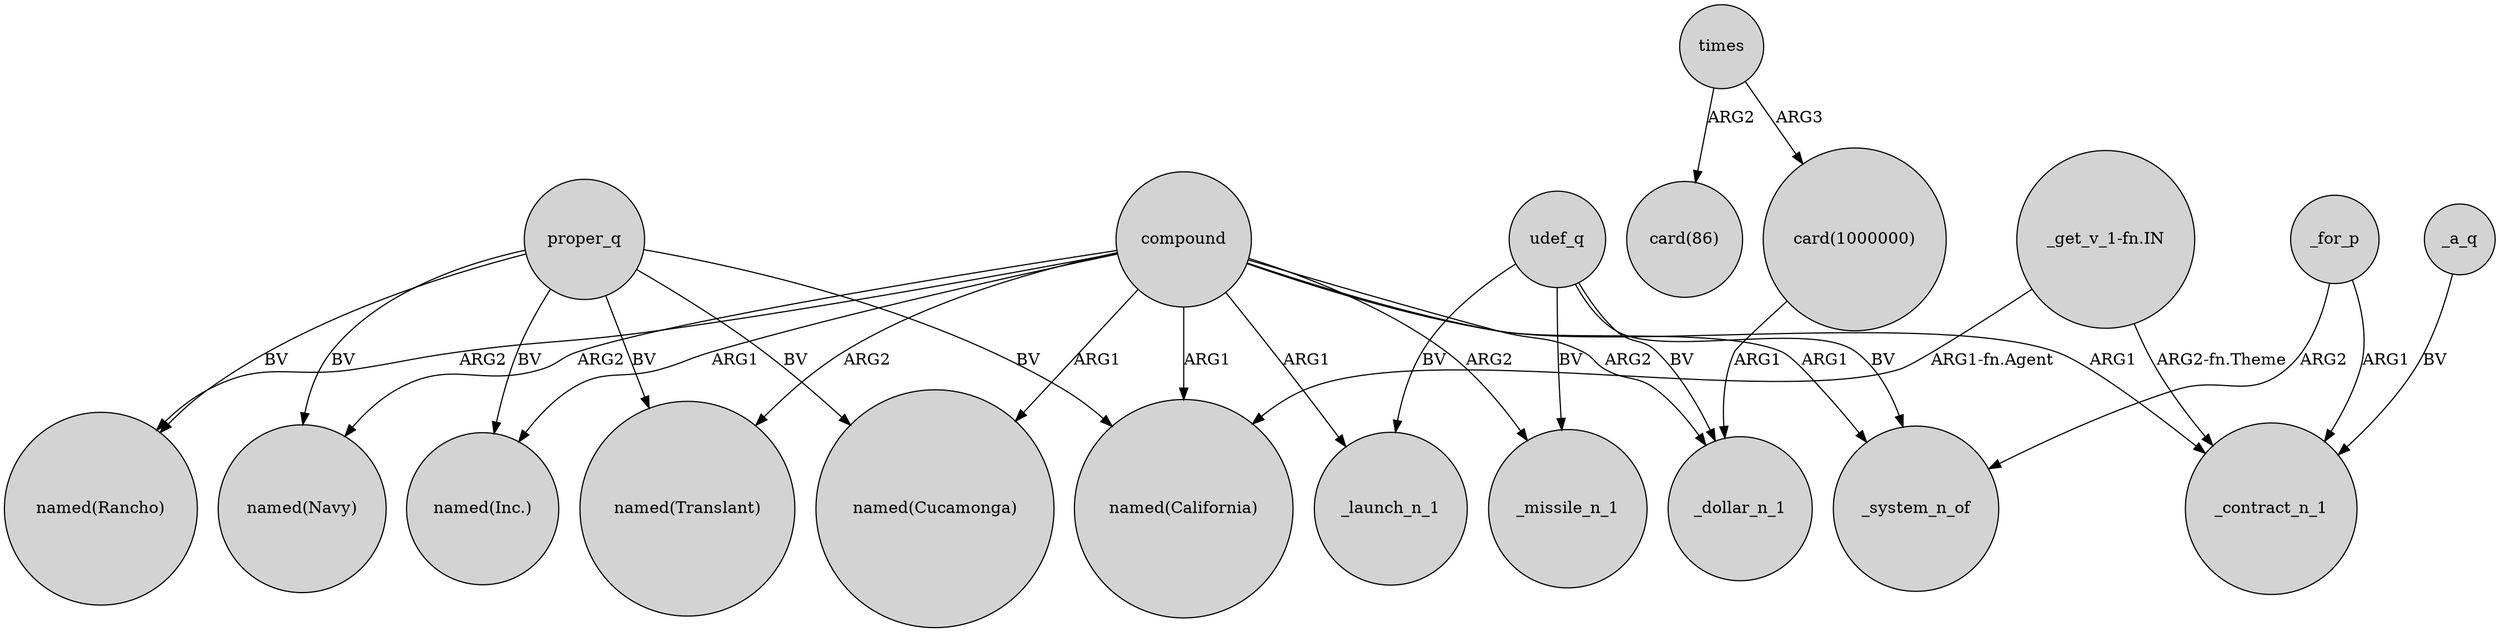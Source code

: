 digraph {
	node [shape=circle style=filled]
	proper_q -> "named(Inc.)" [label=BV]
	"card(1000000)" -> _dollar_n_1 [label=ARG1]
	proper_q -> "named(Translant)" [label=BV]
	"_get_v_1-fn.IN" -> "named(California)" [label="ARG1-fn.Agent"]
	compound -> _launch_n_1 [label=ARG1]
	compound -> _system_n_of [label=ARG1]
	compound -> "named(Navy)" [label=ARG2]
	compound -> _missile_n_1 [label=ARG2]
	proper_q -> "named(California)" [label=BV]
	udef_q -> _system_n_of [label=BV]
	proper_q -> "named(Cucamonga)" [label=BV]
	compound -> _contract_n_1 [label=ARG1]
	_a_q -> _contract_n_1 [label=BV]
	compound -> "named(Cucamonga)" [label=ARG1]
	_for_p -> _system_n_of [label=ARG2]
	compound -> "named(California)" [label=ARG1]
	proper_q -> "named(Navy)" [label=BV]
	proper_q -> "named(Rancho)" [label=BV]
	compound -> "named(Rancho)" [label=ARG2]
	times -> "card(1000000)" [label=ARG3]
	udef_q -> _launch_n_1 [label=BV]
	"_get_v_1-fn.IN" -> _contract_n_1 [label="ARG2-fn.Theme"]
	compound -> "named(Translant)" [label=ARG2]
	times -> "card(86)" [label=ARG2]
	compound -> _dollar_n_1 [label=ARG2]
	udef_q -> _missile_n_1 [label=BV]
	_for_p -> _contract_n_1 [label=ARG1]
	udef_q -> _dollar_n_1 [label=BV]
	compound -> "named(Inc.)" [label=ARG1]
}
